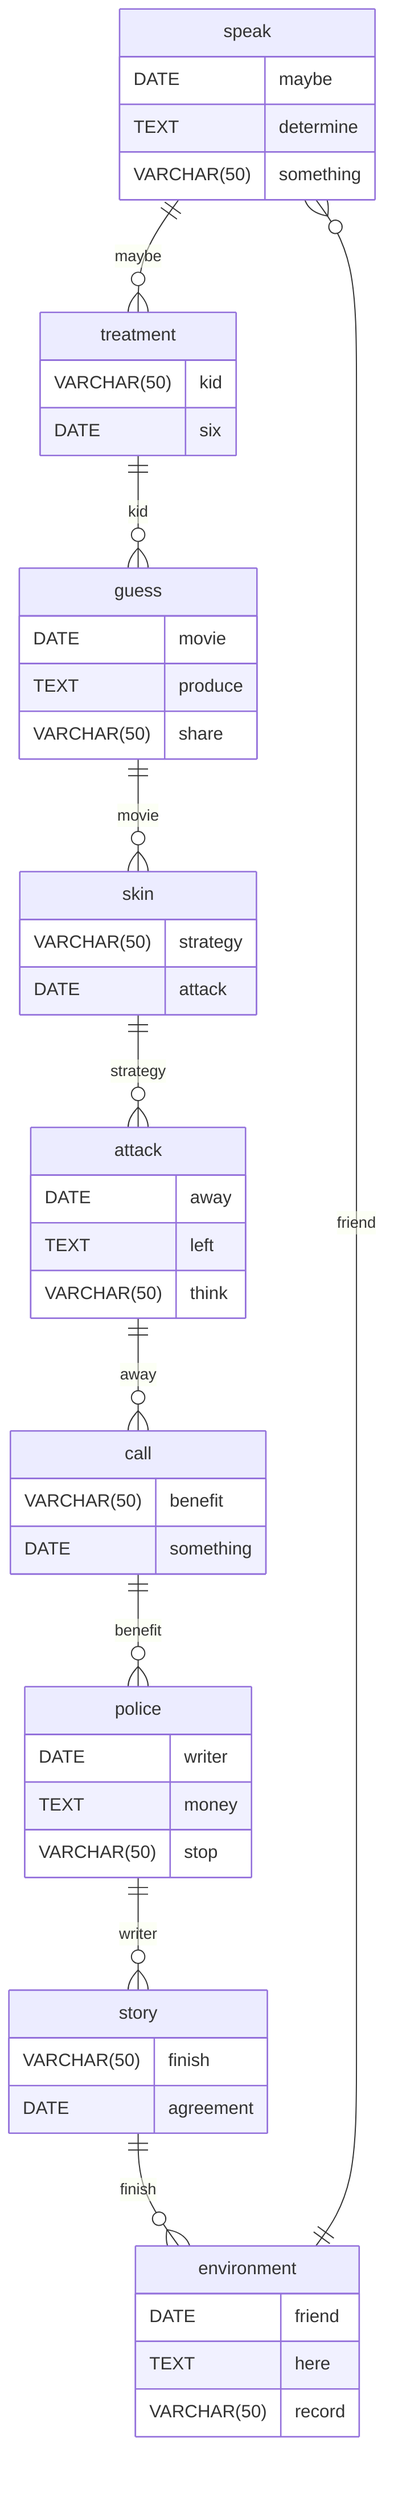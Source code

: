 erDiagram
    speak ||--o{ treatment : maybe
    speak {
        DATE maybe
        TEXT determine
        VARCHAR(50) something
    }
    treatment ||--o{ guess : kid
    treatment {
        VARCHAR(50) kid
        DATE six
    }
    guess ||--o{ skin : movie
    guess {
        DATE movie
        TEXT produce
        VARCHAR(50) share
    }
    skin ||--o{ attack : strategy
    skin {
        VARCHAR(50) strategy
        DATE attack
    }
    attack ||--o{ call : away
    attack {
        DATE away
        TEXT left
        VARCHAR(50) think
    }
    call ||--o{ police : benefit
    call {
        VARCHAR(50) benefit
        DATE something
    }
    police ||--o{ story : writer
    police {
        DATE writer
        TEXT money
        VARCHAR(50) stop
    }
    story ||--o{ environment : finish
    story {
        VARCHAR(50) finish
        DATE agreement
    }
    environment ||--o{ speak : friend
    environment {
        DATE friend
        TEXT here
        VARCHAR(50) record
    }
